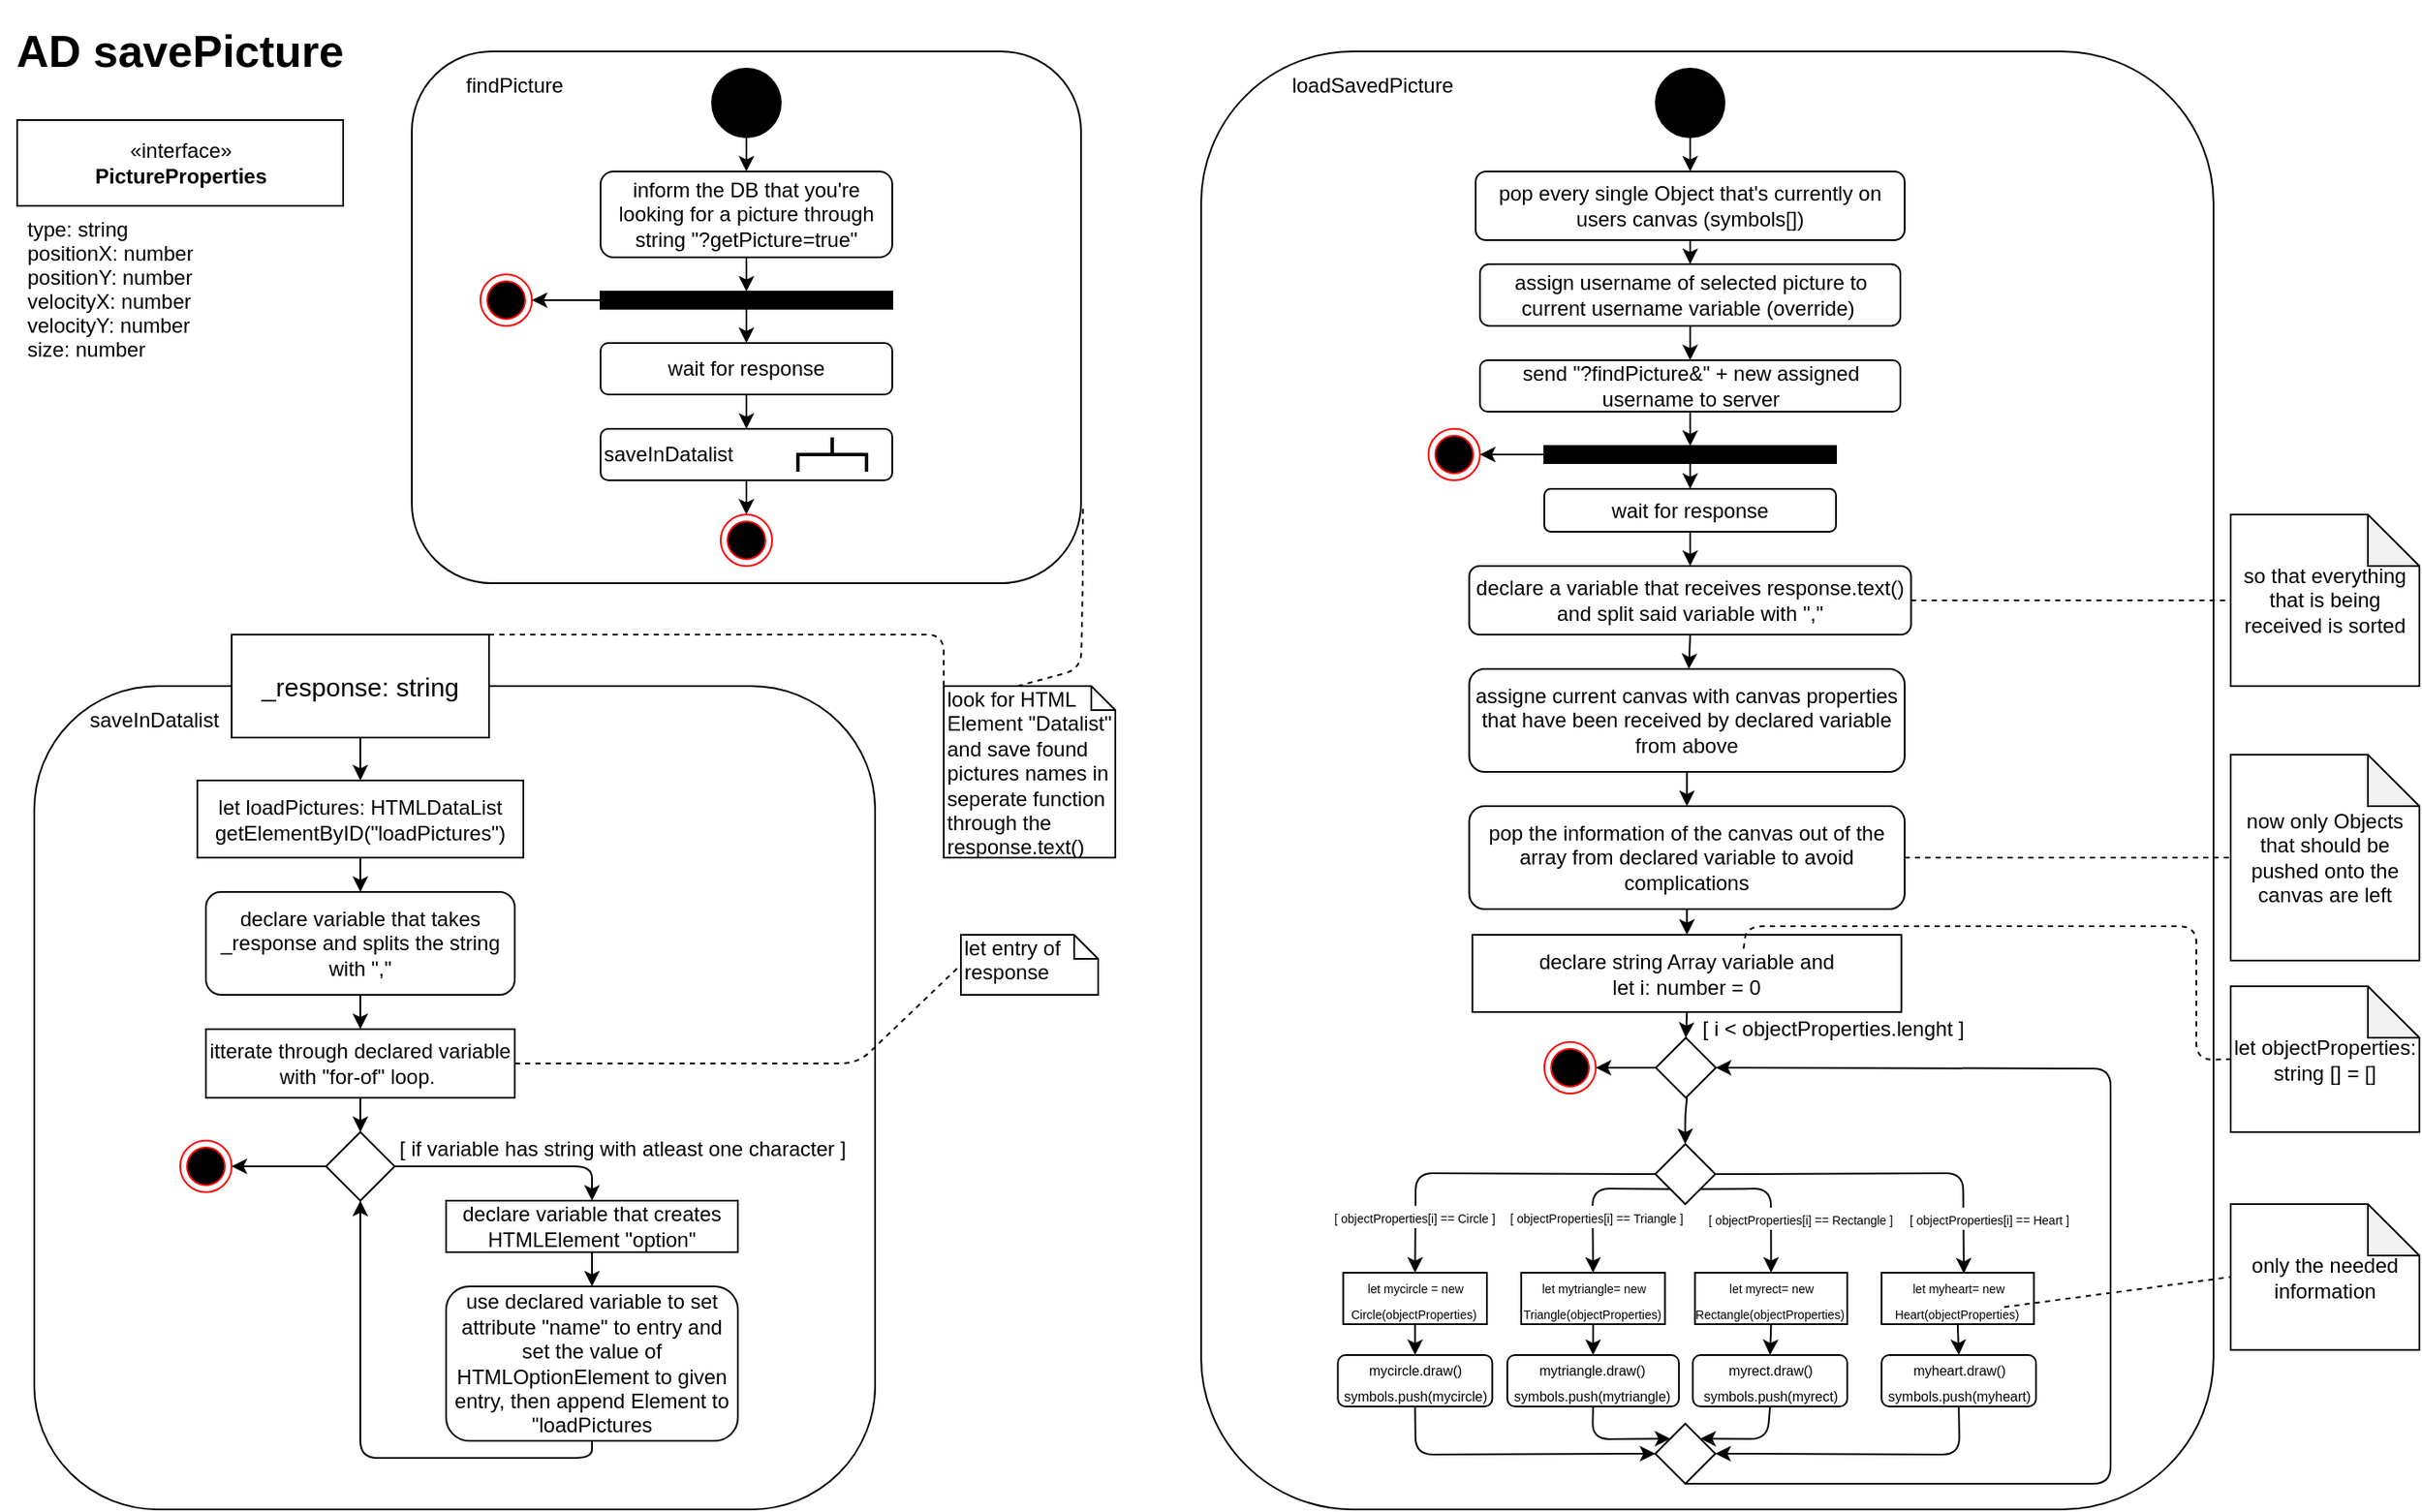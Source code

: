 <mxfile version="13.5.7" type="device"><diagram id="iEuIQ62zFkaImp-Wkhbp" name="Page-1"><mxGraphModel dx="1422" dy="822" grid="1" gridSize="10" guides="1" tooltips="1" connect="1" arrows="1" fold="1" page="1" pageScale="1" pageWidth="1600" pageHeight="900" math="0" shadow="0"><root><mxCell id="0"/><mxCell id="1" parent="0"/><mxCell id="7ApZhTXgSkfDWa1FHL2A-2" value="type: string&#10;positionX: number&#10;positionY: number&#10;velocityX: number&#10;velocityY: number&#10;size: number" style="text;strokeColor=none;align=left;verticalAlign=top;spacingLeft=4;spacingRight=4;overflow=hidden;rotatable=0;points=[[0,0.5],[1,0.5]];portConstraint=eastwest;fillColor=#ffffff;" vertex="1" parent="1"><mxGeometry x="10" y="120" width="190" height="94" as="geometry"/></mxCell><mxCell id="7ApZhTXgSkfDWa1FHL2A-3" value="&lt;font size=&quot;1&quot;&gt;&lt;b style=&quot;font-size: 26px&quot;&gt;AD savePicture&lt;/b&gt;&lt;/font&gt;" style="text;html=1;strokeColor=none;fillColor=none;align=center;verticalAlign=middle;whiteSpace=wrap;rounded=0;" vertex="1" parent="1"><mxGeometry width="210" height="60" as="geometry"/></mxCell><mxCell id="7ApZhTXgSkfDWa1FHL2A-4" value="«interface»&lt;br&gt;&lt;b&gt;PictureProperties&lt;/b&gt;" style="html=1;" vertex="1" parent="1"><mxGeometry x="10" y="70" width="190" height="50" as="geometry"/></mxCell><mxCell id="7ApZhTXgSkfDWa1FHL2A-5" value="" style="rounded=1;whiteSpace=wrap;html=1;" vertex="1" parent="1"><mxGeometry x="240" y="30" width="390" height="310" as="geometry"/></mxCell><mxCell id="7ApZhTXgSkfDWa1FHL2A-6" value="findPicture" style="text;html=1;strokeColor=none;fillColor=none;align=center;verticalAlign=middle;whiteSpace=wrap;rounded=0;" vertex="1" parent="1"><mxGeometry x="220" y="40" width="160" height="20" as="geometry"/></mxCell><mxCell id="7ApZhTXgSkfDWa1FHL2A-7" value="" style="ellipse;whiteSpace=wrap;html=1;aspect=fixed;fillColor=#000000;" vertex="1" parent="1"><mxGeometry x="415" y="40" width="40" height="40" as="geometry"/></mxCell><mxCell id="7ApZhTXgSkfDWa1FHL2A-8" value="" style="endArrow=classic;html=1;exitX=0.5;exitY=1;exitDx=0;exitDy=0;" edge="1" parent="1" source="7ApZhTXgSkfDWa1FHL2A-7" target="7ApZhTXgSkfDWa1FHL2A-9"><mxGeometry width="50" height="50" relative="1" as="geometry"><mxPoint x="640" y="400" as="sourcePoint"/><mxPoint x="690" y="350" as="targetPoint"/></mxGeometry></mxCell><mxCell id="7ApZhTXgSkfDWa1FHL2A-9" value="inform the DB that you're looking for a picture through string &quot;?getPicture=true&quot;" style="rounded=1;whiteSpace=wrap;html=1;" vertex="1" parent="1"><mxGeometry x="350" y="100" width="170" height="50" as="geometry"/></mxCell><mxCell id="7ApZhTXgSkfDWa1FHL2A-10" value="" style="rounded=0;whiteSpace=wrap;html=1;fillColor=#000000;" vertex="1" parent="1"><mxGeometry x="350" y="170" width="170" height="10" as="geometry"/></mxCell><mxCell id="7ApZhTXgSkfDWa1FHL2A-11" value="" style="endArrow=classic;html=1;exitX=0;exitY=0.5;exitDx=0;exitDy=0;" edge="1" parent="1" source="7ApZhTXgSkfDWa1FHL2A-10" target="7ApZhTXgSkfDWa1FHL2A-12"><mxGeometry width="50" height="50" relative="1" as="geometry"><mxPoint x="520" y="200" as="sourcePoint"/><mxPoint x="570" y="150" as="targetPoint"/></mxGeometry></mxCell><mxCell id="7ApZhTXgSkfDWa1FHL2A-12" value="" style="ellipse;html=1;shape=endState;fillColor=#000000;strokeColor=#ff0000;" vertex="1" parent="1"><mxGeometry x="280" y="160" width="30" height="30" as="geometry"/></mxCell><mxCell id="7ApZhTXgSkfDWa1FHL2A-13" value="" style="endArrow=classic;html=1;exitX=0.5;exitY=1;exitDx=0;exitDy=0;entryX=0.5;entryY=0;entryDx=0;entryDy=0;" edge="1" parent="1" source="7ApZhTXgSkfDWa1FHL2A-9" target="7ApZhTXgSkfDWa1FHL2A-10"><mxGeometry width="50" height="50" relative="1" as="geometry"><mxPoint x="600" y="280" as="sourcePoint"/><mxPoint x="650" y="230" as="targetPoint"/></mxGeometry></mxCell><mxCell id="7ApZhTXgSkfDWa1FHL2A-14" value="wait for response" style="rounded=1;whiteSpace=wrap;html=1;" vertex="1" parent="1"><mxGeometry x="350" y="200" width="170" height="30" as="geometry"/></mxCell><mxCell id="7ApZhTXgSkfDWa1FHL2A-15" value="" style="endArrow=classic;html=1;entryX=0.5;entryY=0;entryDx=0;entryDy=0;exitX=0.5;exitY=1;exitDx=0;exitDy=0;" edge="1" parent="1" source="7ApZhTXgSkfDWa1FHL2A-10" target="7ApZhTXgSkfDWa1FHL2A-14"><mxGeometry width="50" height="50" relative="1" as="geometry"><mxPoint x="600" y="280" as="sourcePoint"/><mxPoint x="650" y="230" as="targetPoint"/></mxGeometry></mxCell><mxCell id="7ApZhTXgSkfDWa1FHL2A-16" value="saveInDatalist" style="rounded=1;whiteSpace=wrap;html=1;fillColor=#ffffff;align=left;" vertex="1" parent="1"><mxGeometry x="350" y="250" width="170" height="30" as="geometry"/></mxCell><mxCell id="7ApZhTXgSkfDWa1FHL2A-17" value="" style="endArrow=classic;html=1;entryX=0.5;entryY=0;entryDx=0;entryDy=0;exitX=0.5;exitY=1;exitDx=0;exitDy=0;" edge="1" parent="1" source="7ApZhTXgSkfDWa1FHL2A-14" target="7ApZhTXgSkfDWa1FHL2A-16"><mxGeometry width="50" height="50" relative="1" as="geometry"><mxPoint x="550" y="310" as="sourcePoint"/><mxPoint x="600" y="260" as="targetPoint"/></mxGeometry></mxCell><mxCell id="7ApZhTXgSkfDWa1FHL2A-18" value="" style="strokeWidth=2;html=1;shape=mxgraph.flowchart.annotation_2;align=left;labelPosition=right;pointerEvents=1;fillColor=#ffffff;rotation=90;" vertex="1" parent="1"><mxGeometry x="475" y="245" width="20" height="40" as="geometry"/></mxCell><mxCell id="7ApZhTXgSkfDWa1FHL2A-19" value="" style="endArrow=classic;html=1;exitX=0.5;exitY=1;exitDx=0;exitDy=0;" edge="1" parent="1" source="7ApZhTXgSkfDWa1FHL2A-16" target="7ApZhTXgSkfDWa1FHL2A-20"><mxGeometry width="50" height="50" relative="1" as="geometry"><mxPoint x="550" y="310" as="sourcePoint"/><mxPoint x="600" y="260" as="targetPoint"/></mxGeometry></mxCell><mxCell id="7ApZhTXgSkfDWa1FHL2A-20" value="" style="ellipse;html=1;shape=endState;fillColor=#000000;strokeColor=#ff0000;" vertex="1" parent="1"><mxGeometry x="420" y="300" width="30" height="30" as="geometry"/></mxCell><mxCell id="7ApZhTXgSkfDWa1FHL2A-21" value="&lt;span style=&quot;text-align: center&quot;&gt;look for HTML Element &quot;Datalist&quot; and save found pictures names in seperate function through the response.text()&lt;/span&gt;" style="shape=note;whiteSpace=wrap;html=1;size=14;verticalAlign=top;align=left;spacingTop=-6;fillColor=#ffffff;" vertex="1" parent="1"><mxGeometry x="550" y="400" width="100" height="100" as="geometry"/></mxCell><mxCell id="7ApZhTXgSkfDWa1FHL2A-22" value="" style="rounded=1;whiteSpace=wrap;html=1;fillColor=#ffffff;" vertex="1" parent="1"><mxGeometry x="20" y="400" width="490" height="480" as="geometry"/></mxCell><mxCell id="7ApZhTXgSkfDWa1FHL2A-23" value="&lt;font style=&quot;font-size: 15px&quot;&gt;_response: string&lt;/font&gt;" style="rounded=0;whiteSpace=wrap;html=1;fillColor=#ffffff;" vertex="1" parent="1"><mxGeometry x="135" y="370" width="150" height="60" as="geometry"/></mxCell><mxCell id="7ApZhTXgSkfDWa1FHL2A-24" value="" style="endArrow=none;dashed=1;html=1;entryX=0;entryY=0;entryDx=0;entryDy=0;entryPerimeter=0;exitX=1;exitY=0;exitDx=0;exitDy=0;" edge="1" parent="1" source="7ApZhTXgSkfDWa1FHL2A-23" target="7ApZhTXgSkfDWa1FHL2A-21"><mxGeometry width="50" height="50" relative="1" as="geometry"><mxPoint x="140" y="690" as="sourcePoint"/><mxPoint x="190" y="640" as="targetPoint"/><Array as="points"><mxPoint x="550" y="370"/></Array></mxGeometry></mxCell><mxCell id="7ApZhTXgSkfDWa1FHL2A-25" value="saveInDatalist" style="text;html=1;strokeColor=none;fillColor=none;align=center;verticalAlign=middle;whiteSpace=wrap;rounded=0;" vertex="1" parent="1"><mxGeometry x="20" y="410" width="140" height="20" as="geometry"/></mxCell><mxCell id="7ApZhTXgSkfDWa1FHL2A-26" value="" style="endArrow=classic;html=1;exitX=0.5;exitY=1;exitDx=0;exitDy=0;entryX=0.5;entryY=0;entryDx=0;entryDy=0;" edge="1" parent="1" source="7ApZhTXgSkfDWa1FHL2A-23" target="7ApZhTXgSkfDWa1FHL2A-38"><mxGeometry width="50" height="50" relative="1" as="geometry"><mxPoint x="140" y="690" as="sourcePoint"/><mxPoint x="210" y="450" as="targetPoint"/></mxGeometry></mxCell><mxCell id="7ApZhTXgSkfDWa1FHL2A-32" value="declare variable that takes _response and splits the string with &quot;,&quot;" style="rounded=1;whiteSpace=wrap;html=1;" vertex="1" parent="1"><mxGeometry x="120" y="520" width="180" height="60" as="geometry"/></mxCell><mxCell id="7ApZhTXgSkfDWa1FHL2A-33" value="" style="endArrow=classic;html=1;exitX=0.5;exitY=1;exitDx=0;exitDy=0;entryX=0.5;entryY=0;entryDx=0;entryDy=0;" edge="1" parent="1" source="7ApZhTXgSkfDWa1FHL2A-38" target="7ApZhTXgSkfDWa1FHL2A-32"><mxGeometry width="50" height="50" relative="1" as="geometry"><mxPoint x="210" y="510.0" as="sourcePoint"/><mxPoint x="220" y="610" as="targetPoint"/></mxGeometry></mxCell><mxCell id="7ApZhTXgSkfDWa1FHL2A-34" value="itterate through declared variable with &quot;for-of&quot; loop.&amp;nbsp;" style="rounded=0;whiteSpace=wrap;html=1;fillColor=#ffffff;" vertex="1" parent="1"><mxGeometry x="120" y="600" width="180" height="40" as="geometry"/></mxCell><mxCell id="7ApZhTXgSkfDWa1FHL2A-35" value="" style="endArrow=classic;html=1;entryX=0.5;entryY=0;entryDx=0;entryDy=0;exitX=0.5;exitY=1;exitDx=0;exitDy=0;" edge="1" parent="1" source="7ApZhTXgSkfDWa1FHL2A-32" target="7ApZhTXgSkfDWa1FHL2A-34"><mxGeometry width="50" height="50" relative="1" as="geometry"><mxPoint x="170" y="660" as="sourcePoint"/><mxPoint x="220" y="610" as="targetPoint"/></mxGeometry></mxCell><mxCell id="7ApZhTXgSkfDWa1FHL2A-36" value="" style="rhombus;whiteSpace=wrap;html=1;fillColor=#ffffff;" vertex="1" parent="1"><mxGeometry x="190" y="660" width="40" height="40" as="geometry"/></mxCell><mxCell id="7ApZhTXgSkfDWa1FHL2A-37" value="" style="endArrow=classic;html=1;entryX=0.5;entryY=0;entryDx=0;entryDy=0;exitX=0.5;exitY=1;exitDx=0;exitDy=0;" edge="1" parent="1" source="7ApZhTXgSkfDWa1FHL2A-34" target="7ApZhTXgSkfDWa1FHL2A-36"><mxGeometry width="50" height="50" relative="1" as="geometry"><mxPoint x="100" y="630" as="sourcePoint"/><mxPoint x="150" y="580" as="targetPoint"/></mxGeometry></mxCell><mxCell id="7ApZhTXgSkfDWa1FHL2A-38" value="&lt;span&gt;let loadPictures: HTMLDataList&lt;/span&gt;&lt;br&gt;&lt;span&gt;getElementByID(&quot;loadPictures&quot;)&lt;/span&gt;" style="rounded=0;whiteSpace=wrap;html=1;fillColor=#ffffff;" vertex="1" parent="1"><mxGeometry x="115" y="455" width="190" height="45" as="geometry"/></mxCell><mxCell id="7ApZhTXgSkfDWa1FHL2A-40" value="declare variable that creates HTMLElement &quot;option&quot;" style="rounded=0;whiteSpace=wrap;html=1;fillColor=#ffffff;" vertex="1" parent="1"><mxGeometry x="260" y="700" width="170" height="30" as="geometry"/></mxCell><mxCell id="7ApZhTXgSkfDWa1FHL2A-41" value="" style="endArrow=classic;html=1;entryX=0.5;entryY=0;entryDx=0;entryDy=0;exitX=1;exitY=0.5;exitDx=0;exitDy=0;" edge="1" parent="1" source="7ApZhTXgSkfDWa1FHL2A-36" target="7ApZhTXgSkfDWa1FHL2A-40"><mxGeometry width="50" height="50" relative="1" as="geometry"><mxPoint x="230" y="690" as="sourcePoint"/><mxPoint x="280" y="640" as="targetPoint"/><Array as="points"><mxPoint x="345" y="680"/></Array></mxGeometry></mxCell><mxCell id="7ApZhTXgSkfDWa1FHL2A-42" value="&lt;div style=&quot;text-align: justify&quot;&gt;&lt;span&gt;[ if variable has string with atleast one character ]&lt;/span&gt;&lt;/div&gt;" style="text;html=1;strokeColor=none;fillColor=none;align=center;verticalAlign=middle;whiteSpace=wrap;rounded=0;" vertex="1" parent="1"><mxGeometry x="228" y="657" width="270" height="25" as="geometry"/></mxCell><mxCell id="7ApZhTXgSkfDWa1FHL2A-43" value="" style="endArrow=classic;html=1;exitX=0.5;exitY=1;exitDx=0;exitDy=0;entryX=0.5;entryY=0;entryDx=0;entryDy=0;" edge="1" parent="1" source="7ApZhTXgSkfDWa1FHL2A-40" target="7ApZhTXgSkfDWa1FHL2A-44"><mxGeometry width="50" height="50" relative="1" as="geometry"><mxPoint x="210" y="750" as="sourcePoint"/><mxPoint x="260" y="700" as="targetPoint"/></mxGeometry></mxCell><mxCell id="7ApZhTXgSkfDWa1FHL2A-44" value="use declared variable to set attribute &quot;name&quot; to entry and set the value of HTMLOptionElement to given entry, then append Element to &quot;loadPictures" style="rounded=1;whiteSpace=wrap;html=1;fillColor=#ffffff;" vertex="1" parent="1"><mxGeometry x="260" y="750" width="170" height="90" as="geometry"/></mxCell><mxCell id="7ApZhTXgSkfDWa1FHL2A-45" value="&lt;span&gt;let entry of response&lt;/span&gt;" style="shape=note;whiteSpace=wrap;html=1;size=14;verticalAlign=top;align=left;spacingTop=-6;fillColor=#ffffff;" vertex="1" parent="1"><mxGeometry x="560" y="545" width="80" height="35" as="geometry"/></mxCell><mxCell id="7ApZhTXgSkfDWa1FHL2A-46" value="" style="endArrow=none;dashed=1;html=1;entryX=0;entryY=0.5;entryDx=0;entryDy=0;entryPerimeter=0;exitX=1;exitY=0.5;exitDx=0;exitDy=0;" edge="1" parent="1" source="7ApZhTXgSkfDWa1FHL2A-34" target="7ApZhTXgSkfDWa1FHL2A-45"><mxGeometry width="50" height="50" relative="1" as="geometry"><mxPoint x="250" y="670" as="sourcePoint"/><mxPoint x="300" y="620" as="targetPoint"/><Array as="points"><mxPoint x="500" y="620"/></Array></mxGeometry></mxCell><mxCell id="7ApZhTXgSkfDWa1FHL2A-47" value="" style="endArrow=classic;html=1;exitX=0.5;exitY=1;exitDx=0;exitDy=0;entryX=0.5;entryY=1;entryDx=0;entryDy=0;" edge="1" parent="1" source="7ApZhTXgSkfDWa1FHL2A-44" target="7ApZhTXgSkfDWa1FHL2A-36"><mxGeometry width="50" height="50" relative="1" as="geometry"><mxPoint x="250" y="730" as="sourcePoint"/><mxPoint x="300" y="680" as="targetPoint"/><Array as="points"><mxPoint x="345" y="850"/><mxPoint x="210" y="850"/></Array></mxGeometry></mxCell><mxCell id="7ApZhTXgSkfDWa1FHL2A-48" value="" style="endArrow=classic;html=1;exitX=0;exitY=0.5;exitDx=0;exitDy=0;" edge="1" parent="1" source="7ApZhTXgSkfDWa1FHL2A-36" target="7ApZhTXgSkfDWa1FHL2A-49"><mxGeometry width="50" height="50" relative="1" as="geometry"><mxPoint x="260" y="710" as="sourcePoint"/><mxPoint x="310" y="660" as="targetPoint"/></mxGeometry></mxCell><mxCell id="7ApZhTXgSkfDWa1FHL2A-49" value="" style="ellipse;html=1;shape=endState;fillColor=#000000;strokeColor=#ff0000;" vertex="1" parent="1"><mxGeometry x="105" y="665" width="30" height="30" as="geometry"/></mxCell><mxCell id="7ApZhTXgSkfDWa1FHL2A-50" value="" style="endArrow=none;dashed=1;html=1;entryX=1.003;entryY=0.855;entryDx=0;entryDy=0;entryPerimeter=0;exitX=0;exitY=0;exitDx=43;exitDy=0;exitPerimeter=0;" edge="1" parent="1" source="7ApZhTXgSkfDWa1FHL2A-21" target="7ApZhTXgSkfDWa1FHL2A-5"><mxGeometry width="50" height="50" relative="1" as="geometry"><mxPoint x="580" y="480" as="sourcePoint"/><mxPoint x="630" y="430" as="targetPoint"/><Array as="points"><mxPoint x="630" y="390"/><mxPoint x="631" y="340"/></Array></mxGeometry></mxCell><mxCell id="7ApZhTXgSkfDWa1FHL2A-51" value="" style="rounded=1;whiteSpace=wrap;html=1;fillColor=#ffffff;" vertex="1" parent="1"><mxGeometry x="700" y="30" width="590" height="850" as="geometry"/></mxCell><mxCell id="7ApZhTXgSkfDWa1FHL2A-52" value="loadSavedPicture" style="text;html=1;strokeColor=none;fillColor=none;align=center;verticalAlign=middle;whiteSpace=wrap;rounded=0;" vertex="1" parent="1"><mxGeometry x="725" y="40" width="150" height="20" as="geometry"/></mxCell><mxCell id="7ApZhTXgSkfDWa1FHL2A-53" value="" style="ellipse;whiteSpace=wrap;html=1;aspect=fixed;fillColor=#000000;" vertex="1" parent="1"><mxGeometry x="965" y="40" width="40" height="40" as="geometry"/></mxCell><mxCell id="7ApZhTXgSkfDWa1FHL2A-54" value="" style="endArrow=classic;html=1;exitX=0.5;exitY=1;exitDx=0;exitDy=0;" edge="1" parent="1" source="7ApZhTXgSkfDWa1FHL2A-53"><mxGeometry width="50" height="50" relative="1" as="geometry"><mxPoint x="1190" y="400" as="sourcePoint"/><mxPoint x="985" y="100" as="targetPoint"/></mxGeometry></mxCell><mxCell id="7ApZhTXgSkfDWa1FHL2A-55" value="pop every single Object that's currently on users canvas (symbols[])" style="rounded=1;whiteSpace=wrap;html=1;fillColor=#ffffff;" vertex="1" parent="1"><mxGeometry x="860" y="100" width="250" height="40" as="geometry"/></mxCell><mxCell id="7ApZhTXgSkfDWa1FHL2A-56" value="assign username of selected picture to current username variable (override)&amp;nbsp;" style="rounded=1;whiteSpace=wrap;html=1;fillColor=#ffffff;" vertex="1" parent="1"><mxGeometry x="862.5" y="154" width="245" height="36" as="geometry"/></mxCell><mxCell id="7ApZhTXgSkfDWa1FHL2A-57" value="send &quot;?findPicture&amp;amp;&quot; + new assigned username to server" style="rounded=1;whiteSpace=wrap;html=1;fillColor=#ffffff;" vertex="1" parent="1"><mxGeometry x="862.5" y="210" width="245" height="30" as="geometry"/></mxCell><mxCell id="7ApZhTXgSkfDWa1FHL2A-58" value="" style="endArrow=classic;html=1;entryX=0.5;entryY=0;entryDx=0;entryDy=0;exitX=0.5;exitY=1;exitDx=0;exitDy=0;" edge="1" parent="1" source="7ApZhTXgSkfDWa1FHL2A-55" target="7ApZhTXgSkfDWa1FHL2A-56"><mxGeometry width="50" height="50" relative="1" as="geometry"><mxPoint x="950" y="320" as="sourcePoint"/><mxPoint x="1000" y="270" as="targetPoint"/></mxGeometry></mxCell><mxCell id="7ApZhTXgSkfDWa1FHL2A-59" value="" style="endArrow=classic;html=1;entryX=0.5;entryY=0;entryDx=0;entryDy=0;exitX=0.5;exitY=1;exitDx=0;exitDy=0;" edge="1" parent="1" source="7ApZhTXgSkfDWa1FHL2A-56" target="7ApZhTXgSkfDWa1FHL2A-57"><mxGeometry width="50" height="50" relative="1" as="geometry"><mxPoint x="950" y="320" as="sourcePoint"/><mxPoint x="1000" y="270" as="targetPoint"/></mxGeometry></mxCell><mxCell id="7ApZhTXgSkfDWa1FHL2A-60" value="" style="rounded=0;whiteSpace=wrap;html=1;fillColor=#000000;" vertex="1" parent="1"><mxGeometry x="900" y="260" width="170" height="10" as="geometry"/></mxCell><mxCell id="7ApZhTXgSkfDWa1FHL2A-61" value="" style="endArrow=classic;html=1;exitX=0;exitY=0.5;exitDx=0;exitDy=0;" edge="1" parent="1" source="7ApZhTXgSkfDWa1FHL2A-60" target="7ApZhTXgSkfDWa1FHL2A-62"><mxGeometry width="50" height="50" relative="1" as="geometry"><mxPoint x="1070" y="310" as="sourcePoint"/><mxPoint x="1120" y="260" as="targetPoint"/></mxGeometry></mxCell><mxCell id="7ApZhTXgSkfDWa1FHL2A-62" value="" style="ellipse;html=1;shape=endState;fillColor=#000000;strokeColor=#ff0000;" vertex="1" parent="1"><mxGeometry x="832.5" y="250" width="30" height="30" as="geometry"/></mxCell><mxCell id="7ApZhTXgSkfDWa1FHL2A-63" value="" style="endArrow=classic;html=1;entryX=0.5;entryY=0;entryDx=0;entryDy=0;exitX=0.5;exitY=1;exitDx=0;exitDy=0;" edge="1" parent="1" source="7ApZhTXgSkfDWa1FHL2A-57" target="7ApZhTXgSkfDWa1FHL2A-60"><mxGeometry width="50" height="50" relative="1" as="geometry"><mxPoint x="940" y="250" as="sourcePoint"/><mxPoint x="990" y="200" as="targetPoint"/></mxGeometry></mxCell><mxCell id="7ApZhTXgSkfDWa1FHL2A-64" value="" style="endArrow=classic;html=1;exitX=0.5;exitY=1;exitDx=0;exitDy=0;" edge="1" parent="1" source="7ApZhTXgSkfDWa1FHL2A-60" target="7ApZhTXgSkfDWa1FHL2A-65"><mxGeometry width="50" height="50" relative="1" as="geometry"><mxPoint x="920" y="340" as="sourcePoint"/><mxPoint x="970" y="290" as="targetPoint"/></mxGeometry></mxCell><mxCell id="7ApZhTXgSkfDWa1FHL2A-65" value="wait for response" style="rounded=1;whiteSpace=wrap;html=1;" vertex="1" parent="1"><mxGeometry x="900" y="285" width="170" height="25" as="geometry"/></mxCell><mxCell id="7ApZhTXgSkfDWa1FHL2A-66" value="" style="endArrow=classic;html=1;exitX=0.5;exitY=1;exitDx=0;exitDy=0;" edge="1" parent="1" source="7ApZhTXgSkfDWa1FHL2A-65" target="7ApZhTXgSkfDWa1FHL2A-67"><mxGeometry width="50" height="50" relative="1" as="geometry"><mxPoint x="970" y="380" as="sourcePoint"/><mxPoint x="1020" y="330" as="targetPoint"/></mxGeometry></mxCell><mxCell id="7ApZhTXgSkfDWa1FHL2A-67" value="declare a variable that receives response.text() and split said variable with &quot;,&quot;" style="rounded=1;whiteSpace=wrap;html=1;" vertex="1" parent="1"><mxGeometry x="856.25" y="330" width="257.5" height="40" as="geometry"/></mxCell><mxCell id="7ApZhTXgSkfDWa1FHL2A-68" value="so that everything that is being received is sorted" style="shape=note;whiteSpace=wrap;html=1;backgroundOutline=1;darkOpacity=0.05;fillColor=#ffffff;" vertex="1" parent="1"><mxGeometry x="1300" y="300" width="110" height="100" as="geometry"/></mxCell><mxCell id="7ApZhTXgSkfDWa1FHL2A-70" value="" style="endArrow=none;dashed=1;html=1;entryX=0;entryY=0.5;entryDx=0;entryDy=0;entryPerimeter=0;exitX=1;exitY=0.5;exitDx=0;exitDy=0;" edge="1" parent="1" source="7ApZhTXgSkfDWa1FHL2A-67" target="7ApZhTXgSkfDWa1FHL2A-68"><mxGeometry width="50" height="50" relative="1" as="geometry"><mxPoint x="950" y="400" as="sourcePoint"/><mxPoint x="1000" y="350" as="targetPoint"/></mxGeometry></mxCell><mxCell id="7ApZhTXgSkfDWa1FHL2A-71" value="" style="endArrow=classic;html=1;exitX=0.5;exitY=1;exitDx=0;exitDy=0;" edge="1" parent="1" source="7ApZhTXgSkfDWa1FHL2A-67" target="7ApZhTXgSkfDWa1FHL2A-72"><mxGeometry width="50" height="50" relative="1" as="geometry"><mxPoint x="930" y="400" as="sourcePoint"/><mxPoint x="980" y="350" as="targetPoint"/></mxGeometry></mxCell><mxCell id="7ApZhTXgSkfDWa1FHL2A-72" value="assigne current canvas with canvas properties that have been received by declared variable from above" style="rounded=1;whiteSpace=wrap;html=1;" vertex="1" parent="1"><mxGeometry x="856.25" y="390" width="253.75" height="60" as="geometry"/></mxCell><mxCell id="7ApZhTXgSkfDWa1FHL2A-73" value="" style="endArrow=classic;html=1;exitX=0.5;exitY=1;exitDx=0;exitDy=0;" edge="1" parent="1" source="7ApZhTXgSkfDWa1FHL2A-72" target="7ApZhTXgSkfDWa1FHL2A-74"><mxGeometry width="50" height="50" relative="1" as="geometry"><mxPoint x="950" y="500" as="sourcePoint"/><mxPoint x="1000" y="450" as="targetPoint"/></mxGeometry></mxCell><mxCell id="7ApZhTXgSkfDWa1FHL2A-74" value="pop the information of the canvas out of the array from declared variable to avoid complications" style="rounded=1;whiteSpace=wrap;html=1;" vertex="1" parent="1"><mxGeometry x="856.25" y="470" width="253.75" height="60" as="geometry"/></mxCell><mxCell id="7ApZhTXgSkfDWa1FHL2A-75" value="now only Objects that should be pushed onto the canvas are left" style="shape=note;whiteSpace=wrap;html=1;backgroundOutline=1;darkOpacity=0.05;fillColor=#ffffff;" vertex="1" parent="1"><mxGeometry x="1300" y="440" width="110" height="120" as="geometry"/></mxCell><mxCell id="7ApZhTXgSkfDWa1FHL2A-76" value="" style="endArrow=none;dashed=1;html=1;entryX=0;entryY=0.5;entryDx=0;entryDy=0;entryPerimeter=0;exitX=1;exitY=0.5;exitDx=0;exitDy=0;" edge="1" parent="1" source="7ApZhTXgSkfDWa1FHL2A-74" target="7ApZhTXgSkfDWa1FHL2A-75"><mxGeometry width="50" height="50" relative="1" as="geometry"><mxPoint x="950" y="500" as="sourcePoint"/><mxPoint x="1000" y="450" as="targetPoint"/></mxGeometry></mxCell><mxCell id="7ApZhTXgSkfDWa1FHL2A-77" value="declare string Array variable and&lt;br&gt;let i: number = 0" style="rounded=0;whiteSpace=wrap;html=1;fillColor=#ffffff;" vertex="1" parent="1"><mxGeometry x="858.13" y="545" width="250" height="45" as="geometry"/></mxCell><mxCell id="7ApZhTXgSkfDWa1FHL2A-78" value="let objectProperties: string [] = []" style="shape=note;whiteSpace=wrap;html=1;backgroundOutline=1;darkOpacity=0.05;fillColor=#ffffff;" vertex="1" parent="1"><mxGeometry x="1300" y="575" width="110" height="85" as="geometry"/></mxCell><mxCell id="7ApZhTXgSkfDWa1FHL2A-79" value="" style="endArrow=none;dashed=1;html=1;entryX=0;entryY=0.5;entryDx=0;entryDy=0;entryPerimeter=0;exitX=0.632;exitY=0.178;exitDx=0;exitDy=0;exitPerimeter=0;" edge="1" parent="1" source="7ApZhTXgSkfDWa1FHL2A-77" target="7ApZhTXgSkfDWa1FHL2A-78"><mxGeometry width="50" height="50" relative="1" as="geometry"><mxPoint x="950" y="530" as="sourcePoint"/><mxPoint x="1000" y="480" as="targetPoint"/><Array as="points"><mxPoint x="1018" y="540"/><mxPoint x="1280" y="540"/><mxPoint x="1280" y="618"/></Array></mxGeometry></mxCell><mxCell id="7ApZhTXgSkfDWa1FHL2A-80" value="" style="endArrow=classic;html=1;entryX=0.5;entryY=0;entryDx=0;entryDy=0;exitX=0.5;exitY=1;exitDx=0;exitDy=0;" edge="1" parent="1" source="7ApZhTXgSkfDWa1FHL2A-74" target="7ApZhTXgSkfDWa1FHL2A-77"><mxGeometry width="50" height="50" relative="1" as="geometry"><mxPoint x="990" y="600" as="sourcePoint"/><mxPoint x="1040" y="550" as="targetPoint"/></mxGeometry></mxCell><mxCell id="7ApZhTXgSkfDWa1FHL2A-81" value="" style="endArrow=classic;html=1;exitX=0.5;exitY=1;exitDx=0;exitDy=0;" edge="1" parent="1" target="7ApZhTXgSkfDWa1FHL2A-82"><mxGeometry width="50" height="50" relative="1" as="geometry"><mxPoint x="983.13" y="640" as="sourcePoint"/><mxPoint x="1059.06" y="590" as="targetPoint"/><Array as="points"><mxPoint x="982.12" y="650"/></Array></mxGeometry></mxCell><mxCell id="7ApZhTXgSkfDWa1FHL2A-82" value="" style="rhombus;whiteSpace=wrap;html=1;" vertex="1" parent="1"><mxGeometry x="964.69" y="667" width="35" height="35" as="geometry"/></mxCell><mxCell id="7ApZhTXgSkfDWa1FHL2A-83" value="&lt;font style=&quot;font-size: 7px&quot;&gt;let mycircle = new Circle(objectProperties)&amp;nbsp;&lt;/font&gt;" style="rounded=0;whiteSpace=wrap;html=1;fillColor=#ffffff;" vertex="1" parent="1"><mxGeometry x="782.81" y="742" width="83.75" height="30" as="geometry"/></mxCell><mxCell id="7ApZhTXgSkfDWa1FHL2A-85" value="&lt;font style=&quot;font-size: 7px&quot;&gt;let mytriangle= new Triangle(objectProperties)&amp;nbsp;&lt;/font&gt;" style="rounded=0;whiteSpace=wrap;html=1;fillColor=#ffffff;" vertex="1" parent="1"><mxGeometry x="886.56" y="742" width="83.75" height="30" as="geometry"/></mxCell><mxCell id="7ApZhTXgSkfDWa1FHL2A-86" value="&lt;font style=&quot;font-size: 7px&quot;&gt;let myrect= new Rectangle(objectProperties)&amp;nbsp;&lt;/font&gt;" style="rounded=0;whiteSpace=wrap;html=1;fillColor=#ffffff;" vertex="1" parent="1"><mxGeometry x="987.81" y="742" width="88.75" height="30" as="geometry"/></mxCell><mxCell id="7ApZhTXgSkfDWa1FHL2A-87" value="&lt;font style=&quot;font-size: 7px&quot;&gt;let myheart= new Heart(objectProperties)&amp;nbsp;&lt;/font&gt;" style="rounded=0;whiteSpace=wrap;html=1;fillColor=#ffffff;" vertex="1" parent="1"><mxGeometry x="1096.56" y="742" width="88.75" height="30" as="geometry"/></mxCell><mxCell id="7ApZhTXgSkfDWa1FHL2A-88" value="" style="endArrow=classic;html=1;exitX=0;exitY=0.5;exitDx=0;exitDy=0;entryX=0.5;entryY=0;entryDx=0;entryDy=0;" edge="1" parent="1" source="7ApZhTXgSkfDWa1FHL2A-82" target="7ApZhTXgSkfDWa1FHL2A-83"><mxGeometry width="50" height="50" relative="1" as="geometry"><mxPoint x="979.06" y="732" as="sourcePoint"/><mxPoint x="1029.06" y="682" as="targetPoint"/><Array as="points"><mxPoint x="825.06" y="684"/></Array></mxGeometry></mxCell><mxCell id="7ApZhTXgSkfDWa1FHL2A-96" value="&lt;span style=&quot;color: rgba(0 , 0 , 0 , 0) ; font-family: monospace ; font-size: 0px ; background-color: rgb(248 , 249 , 250)&quot;&gt;%3CmxGraphModel%3E%3Croot%3E%3CmxCell%20id%3D%220%22%2F%3E%3CmxCell%20id%3D%221%22%20parent%3D%220%22%2F%3E%3CmxCell%20id%3D%222%22%20value%3D%22%26lt%3Bfont%20style%3D%26quot%3Bfont-size%3A%207px%26quot%3B%26gt%3B%5B%20objectProperties%5Bi%5D%20%3D%3D%20Triangle%5D%26lt%3B%2Ffont%26gt%3B%22%20style%3D%22edgeLabel%3Bhtml%3D1%3Balign%3Dcenter%3BverticalAlign%3Dmiddle%3Bresizable%3D0%3Bpoints%3D%5B%5D%3B%22%20vertex%3D%221%22%20connectable%3D%220%22%20parent%3D%221%22%3E%3CmxGeometry%20x%3D%22930.693%22%20y%3D%22659.01%22%20as%3D%22geometry%22%2F%3E%3C%2FmxCell%3E%3C%2Froot%3E%3C%2FmxGraphModel%3E&lt;/span&gt;" style="edgeLabel;html=1;align=center;verticalAlign=middle;resizable=0;points=[];" vertex="1" connectable="0" parent="7ApZhTXgSkfDWa1FHL2A-88"><mxGeometry x="0.41" y="23" relative="1" as="geometry"><mxPoint as="offset"/></mxGeometry></mxCell><mxCell id="7ApZhTXgSkfDWa1FHL2A-97" value="&lt;span style=&quot;font-size: 7px&quot;&gt;[ objectProperties[i] == Circle ]&lt;/span&gt;" style="edgeLabel;html=1;align=center;verticalAlign=middle;resizable=0;points=[];" vertex="1" connectable="0" parent="7ApZhTXgSkfDWa1FHL2A-88"><mxGeometry x="0.413" y="25" relative="1" as="geometry"><mxPoint x="-26" y="25" as="offset"/></mxGeometry></mxCell><mxCell id="7ApZhTXgSkfDWa1FHL2A-89" value="" style="endArrow=classic;html=1;exitX=0;exitY=1;exitDx=0;exitDy=0;entryX=0.5;entryY=0;entryDx=0;entryDy=0;" edge="1" parent="1" source="7ApZhTXgSkfDWa1FHL2A-82" target="7ApZhTXgSkfDWa1FHL2A-85"><mxGeometry width="50" height="50" relative="1" as="geometry"><mxPoint x="979.06" y="732" as="sourcePoint"/><mxPoint x="1029.06" y="682" as="targetPoint"/><Array as="points"><mxPoint x="928.06" y="693"/></Array></mxGeometry></mxCell><mxCell id="7ApZhTXgSkfDWa1FHL2A-95" value="&lt;font style=&quot;font-size: 7px&quot;&gt;[ objectProperties[i] == Triangle ]&lt;/font&gt;" style="edgeLabel;html=1;align=center;verticalAlign=middle;resizable=0;points=[];" vertex="1" connectable="0" parent="7ApZhTXgSkfDWa1FHL2A-89"><mxGeometry x="-0.074" y="16" relative="1" as="geometry"><mxPoint as="offset"/></mxGeometry></mxCell><mxCell id="7ApZhTXgSkfDWa1FHL2A-90" value="" style="endArrow=classic;html=1;entryX=0.5;entryY=0;entryDx=0;entryDy=0;exitX=1;exitY=1;exitDx=0;exitDy=0;" edge="1" parent="1" source="7ApZhTXgSkfDWa1FHL2A-82" target="7ApZhTXgSkfDWa1FHL2A-86"><mxGeometry width="50" height="50" relative="1" as="geometry"><mxPoint x="979.06" y="732" as="sourcePoint"/><mxPoint x="1029.06" y="682" as="targetPoint"/><Array as="points"><mxPoint x="1032.06" y="693"/></Array></mxGeometry></mxCell><mxCell id="7ApZhTXgSkfDWa1FHL2A-94" value="&lt;font style=&quot;font-size: 7px&quot;&gt;[ objectProperties[i] == Rectangle ]&lt;/font&gt;" style="edgeLabel;html=1;align=center;verticalAlign=middle;resizable=0;points=[];" vertex="1" connectable="0" parent="7ApZhTXgSkfDWa1FHL2A-90"><mxGeometry x="-0.087" y="-15" relative="1" as="geometry"><mxPoint x="32" y="16.88" as="offset"/></mxGeometry></mxCell><mxCell id="7ApZhTXgSkfDWa1FHL2A-91" value="" style="endArrow=classic;html=1;entryX=0.54;entryY=0.014;entryDx=0;entryDy=0;entryPerimeter=0;exitX=1;exitY=0.5;exitDx=0;exitDy=0;" edge="1" parent="1" source="7ApZhTXgSkfDWa1FHL2A-82" target="7ApZhTXgSkfDWa1FHL2A-87"><mxGeometry width="50" height="50" relative="1" as="geometry"><mxPoint x="979.06" y="732" as="sourcePoint"/><mxPoint x="1029.06" y="682" as="targetPoint"/><Array as="points"><mxPoint x="1144.06" y="684"/></Array></mxGeometry></mxCell><mxCell id="7ApZhTXgSkfDWa1FHL2A-93" value="&lt;font style=&quot;font-size: 7px&quot;&gt;[ objectProperties[i] == Heart ]&lt;/font&gt;" style="edgeLabel;html=1;align=center;verticalAlign=middle;resizable=0;points=[];" vertex="1" connectable="0" parent="7ApZhTXgSkfDWa1FHL2A-91"><mxGeometry x="0.416" y="-23" relative="1" as="geometry"><mxPoint x="15.69" y="3" as="offset"/></mxGeometry></mxCell><mxCell id="7ApZhTXgSkfDWa1FHL2A-92" value="[ i &amp;lt; objectProperties.lenght ]" style="text;html=1;strokeColor=none;fillColor=none;align=center;verticalAlign=middle;whiteSpace=wrap;rounded=0;" vertex="1" parent="1"><mxGeometry x="987.81" y="590" width="161.25" height="20" as="geometry"/></mxCell><mxCell id="7ApZhTXgSkfDWa1FHL2A-98" value="&lt;font style=&quot;font-size: 8px&quot;&gt;mycircle.draw()&lt;br&gt;symbols.push(mycircle)&lt;/font&gt;" style="rounded=1;whiteSpace=wrap;html=1;fillColor=#ffffff;" vertex="1" parent="1"><mxGeometry x="779.69" y="790" width="90" height="30" as="geometry"/></mxCell><mxCell id="7ApZhTXgSkfDWa1FHL2A-99" value="&lt;font style=&quot;font-size: 8px&quot;&gt;mytriangle.draw()&lt;br&gt;symbols.push(mytriangle)&lt;/font&gt;" style="rounded=1;whiteSpace=wrap;html=1;fillColor=#ffffff;" vertex="1" parent="1"><mxGeometry x="878.44" y="790" width="100" height="30" as="geometry"/></mxCell><mxCell id="7ApZhTXgSkfDWa1FHL2A-100" value="&lt;font style=&quot;font-size: 8px&quot;&gt;myrect.draw()&lt;br&gt;symbols.push(myrect)&lt;/font&gt;" style="rounded=1;whiteSpace=wrap;html=1;fillColor=#ffffff;" vertex="1" parent="1"><mxGeometry x="986.56" y="790" width="90" height="30" as="geometry"/></mxCell><mxCell id="7ApZhTXgSkfDWa1FHL2A-101" value="&lt;font style=&quot;font-size: 8px&quot;&gt;myheart.draw()&lt;br&gt;symbols.push(myheart)&lt;/font&gt;" style="rounded=1;whiteSpace=wrap;html=1;fillColor=#ffffff;" vertex="1" parent="1"><mxGeometry x="1096.56" y="790" width="90" height="30" as="geometry"/></mxCell><mxCell id="7ApZhTXgSkfDWa1FHL2A-102" value="" style="endArrow=classic;html=1;entryX=0.5;entryY=0;entryDx=0;entryDy=0;exitX=0.5;exitY=1;exitDx=0;exitDy=0;" edge="1" parent="1" source="7ApZhTXgSkfDWa1FHL2A-83" target="7ApZhTXgSkfDWa1FHL2A-98"><mxGeometry width="50" height="50" relative="1" as="geometry"><mxPoint x="989.06" y="810" as="sourcePoint"/><mxPoint x="1039.06" y="760" as="targetPoint"/></mxGeometry></mxCell><mxCell id="7ApZhTXgSkfDWa1FHL2A-103" value="" style="endArrow=classic;html=1;entryX=0.5;entryY=0;entryDx=0;entryDy=0;exitX=0.5;exitY=1;exitDx=0;exitDy=0;" edge="1" parent="1" source="7ApZhTXgSkfDWa1FHL2A-85" target="7ApZhTXgSkfDWa1FHL2A-99"><mxGeometry width="50" height="50" relative="1" as="geometry"><mxPoint x="989.06" y="810" as="sourcePoint"/><mxPoint x="1039.06" y="760" as="targetPoint"/></mxGeometry></mxCell><mxCell id="7ApZhTXgSkfDWa1FHL2A-104" value="" style="endArrow=classic;html=1;entryX=0.5;entryY=0;entryDx=0;entryDy=0;exitX=0.5;exitY=1;exitDx=0;exitDy=0;" edge="1" parent="1" source="7ApZhTXgSkfDWa1FHL2A-86" target="7ApZhTXgSkfDWa1FHL2A-100"><mxGeometry width="50" height="50" relative="1" as="geometry"><mxPoint x="989.06" y="810" as="sourcePoint"/><mxPoint x="1039.06" y="760" as="targetPoint"/></mxGeometry></mxCell><mxCell id="7ApZhTXgSkfDWa1FHL2A-105" value="" style="endArrow=classic;html=1;exitX=0.5;exitY=1;exitDx=0;exitDy=0;entryX=0.5;entryY=0;entryDx=0;entryDy=0;" edge="1" parent="1" source="7ApZhTXgSkfDWa1FHL2A-87" target="7ApZhTXgSkfDWa1FHL2A-101"><mxGeometry width="50" height="50" relative="1" as="geometry"><mxPoint x="989.06" y="810" as="sourcePoint"/><mxPoint x="1039.06" y="760" as="targetPoint"/></mxGeometry></mxCell><mxCell id="7ApZhTXgSkfDWa1FHL2A-106" value="" style="rhombus;whiteSpace=wrap;html=1;" vertex="1" parent="1"><mxGeometry x="965" y="605" width="35" height="35" as="geometry"/></mxCell><mxCell id="7ApZhTXgSkfDWa1FHL2A-107" value="" style="endArrow=classic;html=1;entryX=0.5;entryY=0;entryDx=0;entryDy=0;exitX=0.5;exitY=1;exitDx=0;exitDy=0;" edge="1" parent="1" source="7ApZhTXgSkfDWa1FHL2A-77" target="7ApZhTXgSkfDWa1FHL2A-106"><mxGeometry width="50" height="50" relative="1" as="geometry"><mxPoint x="1020" y="770" as="sourcePoint"/><mxPoint x="1070" y="720" as="targetPoint"/></mxGeometry></mxCell><mxCell id="7ApZhTXgSkfDWa1FHL2A-108" value="" style="rhombus;whiteSpace=wrap;html=1;" vertex="1" parent="1"><mxGeometry x="964.69" y="830" width="35" height="35" as="geometry"/></mxCell><mxCell id="7ApZhTXgSkfDWa1FHL2A-109" value="" style="endArrow=classic;html=1;entryX=0;entryY=0.5;entryDx=0;entryDy=0;exitX=0.5;exitY=1;exitDx=0;exitDy=0;" edge="1" parent="1" source="7ApZhTXgSkfDWa1FHL2A-98" target="7ApZhTXgSkfDWa1FHL2A-108"><mxGeometry width="50" height="50" relative="1" as="geometry"><mxPoint x="1090" y="750" as="sourcePoint"/><mxPoint x="1140" y="700" as="targetPoint"/><Array as="points"><mxPoint x="825" y="848"/></Array></mxGeometry></mxCell><mxCell id="7ApZhTXgSkfDWa1FHL2A-110" value="" style="endArrow=classic;html=1;entryX=0;entryY=0;entryDx=0;entryDy=0;exitX=0.5;exitY=1;exitDx=0;exitDy=0;" edge="1" parent="1" source="7ApZhTXgSkfDWa1FHL2A-99" target="7ApZhTXgSkfDWa1FHL2A-108"><mxGeometry width="50" height="50" relative="1" as="geometry"><mxPoint x="1090" y="750" as="sourcePoint"/><mxPoint x="1140" y="700" as="targetPoint"/><Array as="points"><mxPoint x="928" y="839"/></Array></mxGeometry></mxCell><mxCell id="7ApZhTXgSkfDWa1FHL2A-111" value="" style="endArrow=classic;html=1;entryX=1;entryY=0;entryDx=0;entryDy=0;exitX=0.5;exitY=1;exitDx=0;exitDy=0;" edge="1" parent="1" source="7ApZhTXgSkfDWa1FHL2A-100" target="7ApZhTXgSkfDWa1FHL2A-108"><mxGeometry width="50" height="50" relative="1" as="geometry"><mxPoint x="1090" y="750" as="sourcePoint"/><mxPoint x="1140" y="700" as="targetPoint"/><Array as="points"><mxPoint x="1030" y="839"/></Array></mxGeometry></mxCell><mxCell id="7ApZhTXgSkfDWa1FHL2A-112" value="" style="endArrow=classic;html=1;entryX=1;entryY=0.5;entryDx=0;entryDy=0;exitX=0.5;exitY=1;exitDx=0;exitDy=0;" edge="1" parent="1" source="7ApZhTXgSkfDWa1FHL2A-101" target="7ApZhTXgSkfDWa1FHL2A-108"><mxGeometry width="50" height="50" relative="1" as="geometry"><mxPoint x="1090" y="750" as="sourcePoint"/><mxPoint x="1140" y="700" as="targetPoint"/><Array as="points"><mxPoint x="1142" y="848"/></Array></mxGeometry></mxCell><mxCell id="7ApZhTXgSkfDWa1FHL2A-113" value="" style="endArrow=classic;html=1;entryX=1;entryY=0.5;entryDx=0;entryDy=0;exitX=0.5;exitY=1;exitDx=0;exitDy=0;" edge="1" parent="1" source="7ApZhTXgSkfDWa1FHL2A-108" target="7ApZhTXgSkfDWa1FHL2A-106"><mxGeometry width="50" height="50" relative="1" as="geometry"><mxPoint x="1090" y="750" as="sourcePoint"/><mxPoint x="1140" y="700" as="targetPoint"/><Array as="points"><mxPoint x="1230" y="865"/><mxPoint x="1230" y="623"/></Array></mxGeometry></mxCell><mxCell id="7ApZhTXgSkfDWa1FHL2A-114" value="" style="endArrow=classic;html=1;exitX=0;exitY=0.5;exitDx=0;exitDy=0;" edge="1" parent="1" source="7ApZhTXgSkfDWa1FHL2A-106" target="7ApZhTXgSkfDWa1FHL2A-115"><mxGeometry width="50" height="50" relative="1" as="geometry"><mxPoint x="1080" y="730" as="sourcePoint"/><mxPoint x="1130" y="680" as="targetPoint"/></mxGeometry></mxCell><mxCell id="7ApZhTXgSkfDWa1FHL2A-115" value="" style="ellipse;html=1;shape=endState;fillColor=#000000;strokeColor=#ff0000;" vertex="1" parent="1"><mxGeometry x="900" y="607.5" width="30" height="30" as="geometry"/></mxCell><mxCell id="7ApZhTXgSkfDWa1FHL2A-116" value="only the needed information" style="shape=note;whiteSpace=wrap;html=1;backgroundOutline=1;darkOpacity=0.05;fillColor=#ffffff;" vertex="1" parent="1"><mxGeometry x="1300" y="702" width="110" height="85" as="geometry"/></mxCell><mxCell id="7ApZhTXgSkfDWa1FHL2A-117" value="" style="endArrow=none;dashed=1;html=1;entryX=0;entryY=0.5;entryDx=0;entryDy=0;entryPerimeter=0;exitX=0.805;exitY=0.667;exitDx=0;exitDy=0;exitPerimeter=0;" edge="1" parent="1" source="7ApZhTXgSkfDWa1FHL2A-87" target="7ApZhTXgSkfDWa1FHL2A-116"><mxGeometry width="50" height="50" relative="1" as="geometry"><mxPoint x="1110" y="720" as="sourcePoint"/><mxPoint x="1160" y="670" as="targetPoint"/></mxGeometry></mxCell></root></mxGraphModel></diagram></mxfile>